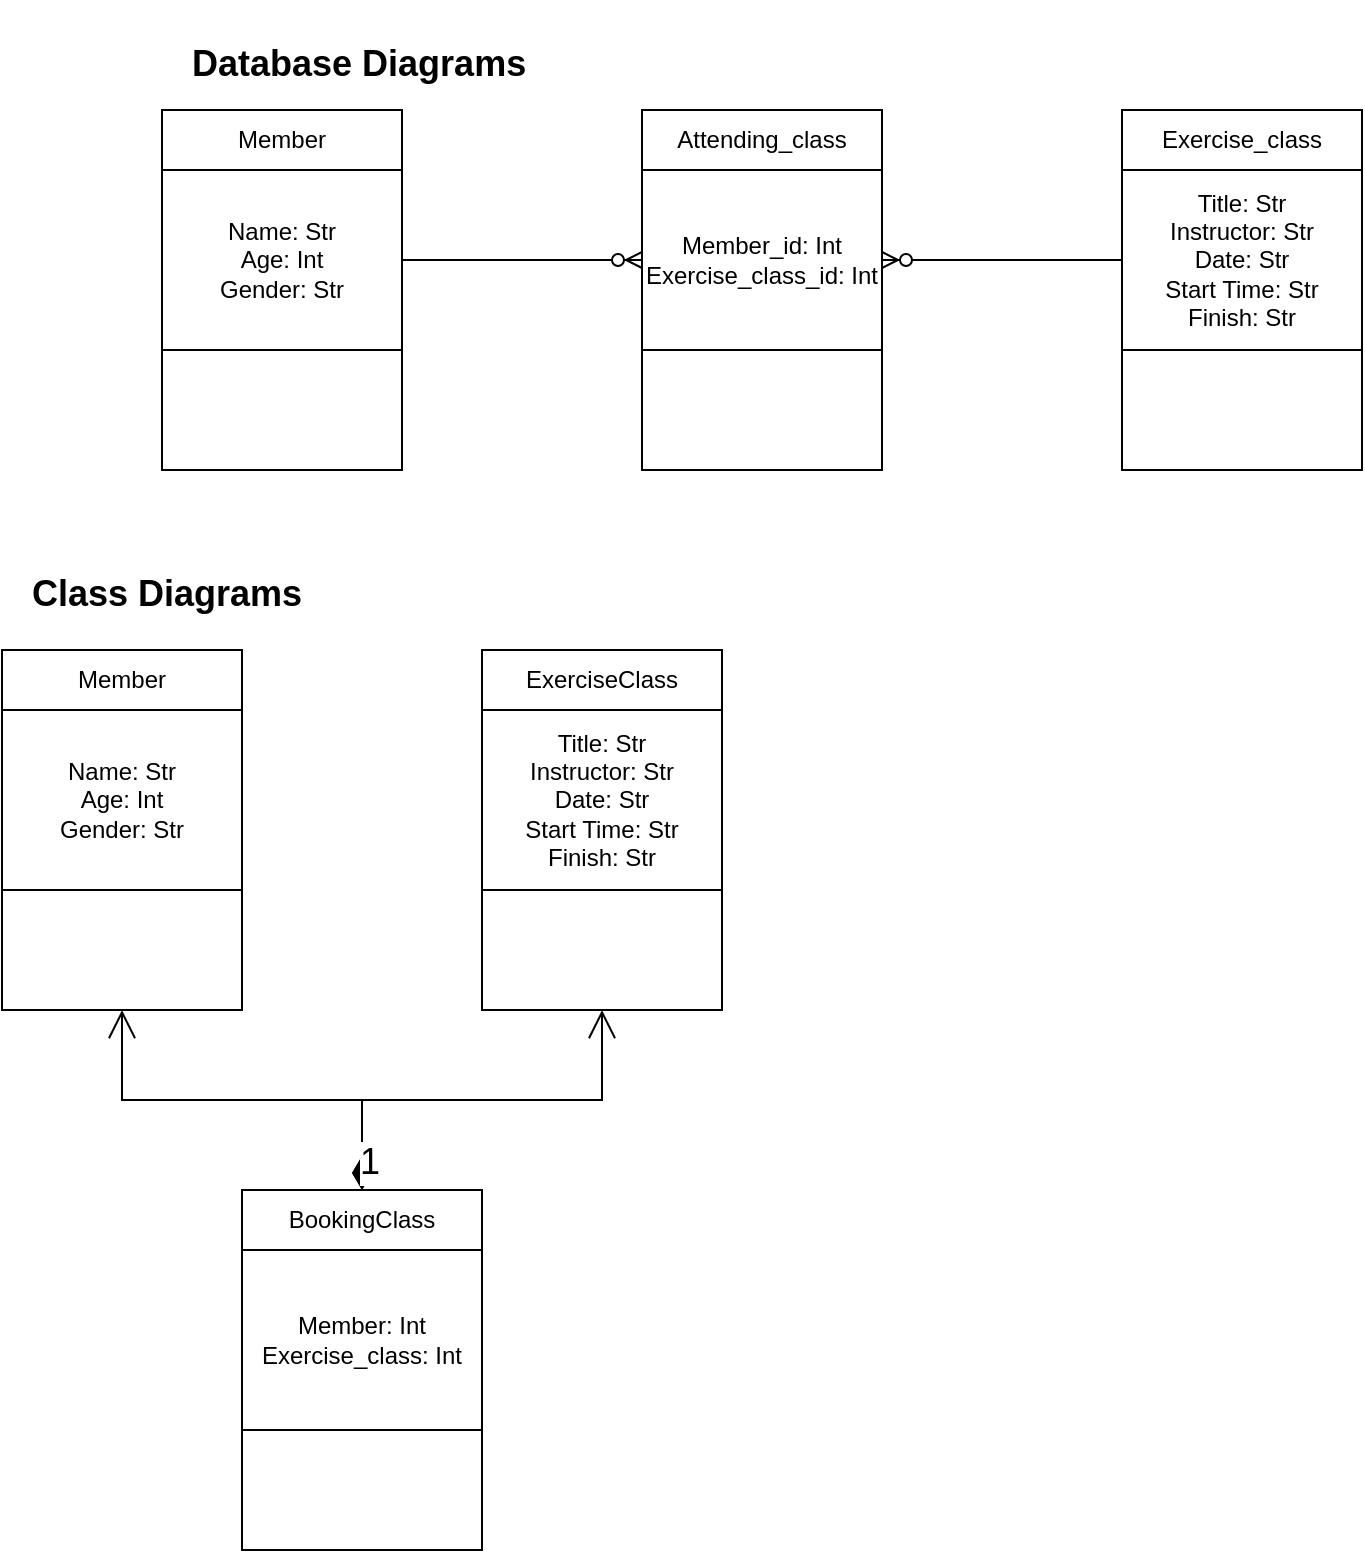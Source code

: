 <mxfile version="17.4.6" type="device"><diagram id="OkRqIn2SzFLZ9JFjaS4g" name="Page-1"><mxGraphModel dx="860" dy="558" grid="1" gridSize="10" guides="1" tooltips="1" connect="1" arrows="1" fold="1" page="1" pageScale="1" pageWidth="827" pageHeight="1169" math="0" shadow="0"><root><mxCell id="0"/><mxCell id="1" parent="0"/><mxCell id="AZ4OjbYlGEcBIqRWg4ta-1" value="" style="rounded=0;whiteSpace=wrap;html=1;" vertex="1" parent="1"><mxGeometry x="120" y="200" width="120" height="60" as="geometry"/></mxCell><mxCell id="AZ4OjbYlGEcBIqRWg4ta-2" value="Name: Str&lt;br&gt;Age: Int&lt;br&gt;Gender: Str" style="rounded=0;whiteSpace=wrap;html=1;" vertex="1" parent="1"><mxGeometry x="120" y="110" width="120" height="90" as="geometry"/></mxCell><mxCell id="AZ4OjbYlGEcBIqRWg4ta-3" value="Member" style="rounded=0;whiteSpace=wrap;html=1;" vertex="1" parent="1"><mxGeometry x="120" y="80" width="120" height="30" as="geometry"/></mxCell><mxCell id="AZ4OjbYlGEcBIqRWg4ta-4" value="" style="rounded=0;whiteSpace=wrap;html=1;" vertex="1" parent="1"><mxGeometry x="600" y="200" width="120" height="60" as="geometry"/></mxCell><mxCell id="AZ4OjbYlGEcBIqRWg4ta-5" value="Title: Str&lt;br&gt;Instructor: Str&lt;br&gt;Date: Str&lt;br&gt;Start Time: Str&lt;br&gt;Finish: Str&lt;br&gt;" style="rounded=0;whiteSpace=wrap;html=1;" vertex="1" parent="1"><mxGeometry x="600" y="110" width="120" height="90" as="geometry"/></mxCell><mxCell id="AZ4OjbYlGEcBIqRWg4ta-6" value="Exercise_class" style="rounded=0;whiteSpace=wrap;html=1;" vertex="1" parent="1"><mxGeometry x="600" y="80" width="120" height="30" as="geometry"/></mxCell><mxCell id="AZ4OjbYlGEcBIqRWg4ta-8" value="" style="rounded=0;whiteSpace=wrap;html=1;" vertex="1" parent="1"><mxGeometry x="360" y="200" width="120" height="60" as="geometry"/></mxCell><mxCell id="AZ4OjbYlGEcBIqRWg4ta-9" value="Member_id: Int&lt;br&gt;Exercise_class_id: Int" style="rounded=0;whiteSpace=wrap;html=1;" vertex="1" parent="1"><mxGeometry x="360" y="110" width="120" height="90" as="geometry"/></mxCell><mxCell id="AZ4OjbYlGEcBIqRWg4ta-10" value="Attending_class" style="rounded=0;whiteSpace=wrap;html=1;" vertex="1" parent="1"><mxGeometry x="360" y="80" width="120" height="30" as="geometry"/></mxCell><mxCell id="AZ4OjbYlGEcBIqRWg4ta-11" value="" style="edgeStyle=entityRelationEdgeStyle;fontSize=12;html=1;endArrow=ERzeroToMany;endFill=1;rounded=0;entryX=0;entryY=0.5;entryDx=0;entryDy=0;exitX=1;exitY=0.5;exitDx=0;exitDy=0;" edge="1" parent="1" source="AZ4OjbYlGEcBIqRWg4ta-2" target="AZ4OjbYlGEcBIqRWg4ta-9"><mxGeometry width="100" height="100" relative="1" as="geometry"><mxPoint x="240" y="160" as="sourcePoint"/><mxPoint x="340" y="60" as="targetPoint"/></mxGeometry></mxCell><mxCell id="AZ4OjbYlGEcBIqRWg4ta-13" value="" style="edgeStyle=entityRelationEdgeStyle;fontSize=12;html=1;endArrow=ERzeroToMany;endFill=1;rounded=0;exitX=0;exitY=0.5;exitDx=0;exitDy=0;" edge="1" parent="1" source="AZ4OjbYlGEcBIqRWg4ta-5" target="AZ4OjbYlGEcBIqRWg4ta-9"><mxGeometry width="100" height="100" relative="1" as="geometry"><mxPoint x="590" y="127.5" as="sourcePoint"/><mxPoint x="530" y="182.5" as="targetPoint"/></mxGeometry></mxCell><mxCell id="AZ4OjbYlGEcBIqRWg4ta-14" value="" style="rounded=0;whiteSpace=wrap;html=1;" vertex="1" parent="1"><mxGeometry x="40" y="470" width="120" height="60" as="geometry"/></mxCell><mxCell id="AZ4OjbYlGEcBIqRWg4ta-15" value="Name: Str&lt;br&gt;Age: Int&lt;br&gt;Gender: Str" style="rounded=0;whiteSpace=wrap;html=1;" vertex="1" parent="1"><mxGeometry x="40" y="380" width="120" height="90" as="geometry"/></mxCell><mxCell id="AZ4OjbYlGEcBIqRWg4ta-16" value="Member" style="rounded=0;whiteSpace=wrap;html=1;" vertex="1" parent="1"><mxGeometry x="40" y="350" width="120" height="30" as="geometry"/></mxCell><mxCell id="AZ4OjbYlGEcBIqRWg4ta-17" value="" style="rounded=0;whiteSpace=wrap;html=1;" vertex="1" parent="1"><mxGeometry x="280" y="470" width="120" height="60" as="geometry"/></mxCell><mxCell id="AZ4OjbYlGEcBIqRWg4ta-18" value="Title: Str&lt;br&gt;Instructor: Str&lt;br&gt;Date: Str&lt;br&gt;Start Time: Str&lt;br&gt;Finish: Str&lt;br&gt;" style="rounded=0;whiteSpace=wrap;html=1;" vertex="1" parent="1"><mxGeometry x="280" y="380" width="120" height="90" as="geometry"/></mxCell><mxCell id="AZ4OjbYlGEcBIqRWg4ta-19" value="ExerciseClass" style="rounded=0;whiteSpace=wrap;html=1;" vertex="1" parent="1"><mxGeometry x="280" y="350" width="120" height="30" as="geometry"/></mxCell><mxCell id="AZ4OjbYlGEcBIqRWg4ta-20" value="" style="rounded=0;whiteSpace=wrap;html=1;" vertex="1" parent="1"><mxGeometry x="160" y="740" width="120" height="60" as="geometry"/></mxCell><mxCell id="AZ4OjbYlGEcBIqRWg4ta-21" value="Member: Int&lt;br&gt;Exercise_class: Int" style="rounded=0;whiteSpace=wrap;html=1;" vertex="1" parent="1"><mxGeometry x="160" y="650" width="120" height="90" as="geometry"/></mxCell><mxCell id="AZ4OjbYlGEcBIqRWg4ta-22" value="BookingClass" style="rounded=0;whiteSpace=wrap;html=1;" vertex="1" parent="1"><mxGeometry x="160" y="620" width="120" height="30" as="geometry"/></mxCell><mxCell id="AZ4OjbYlGEcBIqRWg4ta-30" value="&lt;h1&gt;&lt;font style=&quot;font-size: 18px&quot;&gt;Database Diagrams&lt;/font&gt;&lt;/h1&gt;" style="text;html=1;strokeColor=none;fillColor=none;spacing=5;spacingTop=-20;whiteSpace=wrap;overflow=hidden;rounded=0;" vertex="1" parent="1"><mxGeometry x="130" y="35" width="290" height="120" as="geometry"/></mxCell><mxCell id="AZ4OjbYlGEcBIqRWg4ta-31" value="&lt;h1&gt;&lt;font style=&quot;font-size: 18px&quot;&gt;Class Diagrams&lt;/font&gt;&lt;/h1&gt;" style="text;html=1;strokeColor=none;fillColor=none;spacing=5;spacingTop=-20;whiteSpace=wrap;overflow=hidden;rounded=0;fontSize=18;" vertex="1" parent="1"><mxGeometry x="50" y="280" width="280" height="70" as="geometry"/></mxCell><mxCell id="AZ4OjbYlGEcBIqRWg4ta-32" value="1" style="endArrow=open;html=1;endSize=12;startArrow=diamondThin;startSize=14;startFill=1;edgeStyle=orthogonalEdgeStyle;align=left;verticalAlign=bottom;rounded=0;fontSize=18;exitX=0.5;exitY=0;exitDx=0;exitDy=0;entryX=0.5;entryY=1;entryDx=0;entryDy=0;" edge="1" parent="1" source="AZ4OjbYlGEcBIqRWg4ta-22" target="AZ4OjbYlGEcBIqRWg4ta-17"><mxGeometry x="-1" y="3" relative="1" as="geometry"><mxPoint x="220" y="560" as="sourcePoint"/><mxPoint x="380" y="560" as="targetPoint"/></mxGeometry></mxCell><mxCell id="AZ4OjbYlGEcBIqRWg4ta-33" value="1" style="endArrow=open;html=1;endSize=12;startArrow=diamondThin;startSize=14;startFill=1;edgeStyle=orthogonalEdgeStyle;align=left;verticalAlign=bottom;rounded=0;fontSize=18;entryX=0.5;entryY=1;entryDx=0;entryDy=0;exitX=0.5;exitY=0;exitDx=0;exitDy=0;" edge="1" parent="1" source="AZ4OjbYlGEcBIqRWg4ta-22" target="AZ4OjbYlGEcBIqRWg4ta-14"><mxGeometry x="-1" y="3" relative="1" as="geometry"><mxPoint x="80" y="560" as="sourcePoint"/><mxPoint x="240" y="560" as="targetPoint"/></mxGeometry></mxCell></root></mxGraphModel></diagram></mxfile>